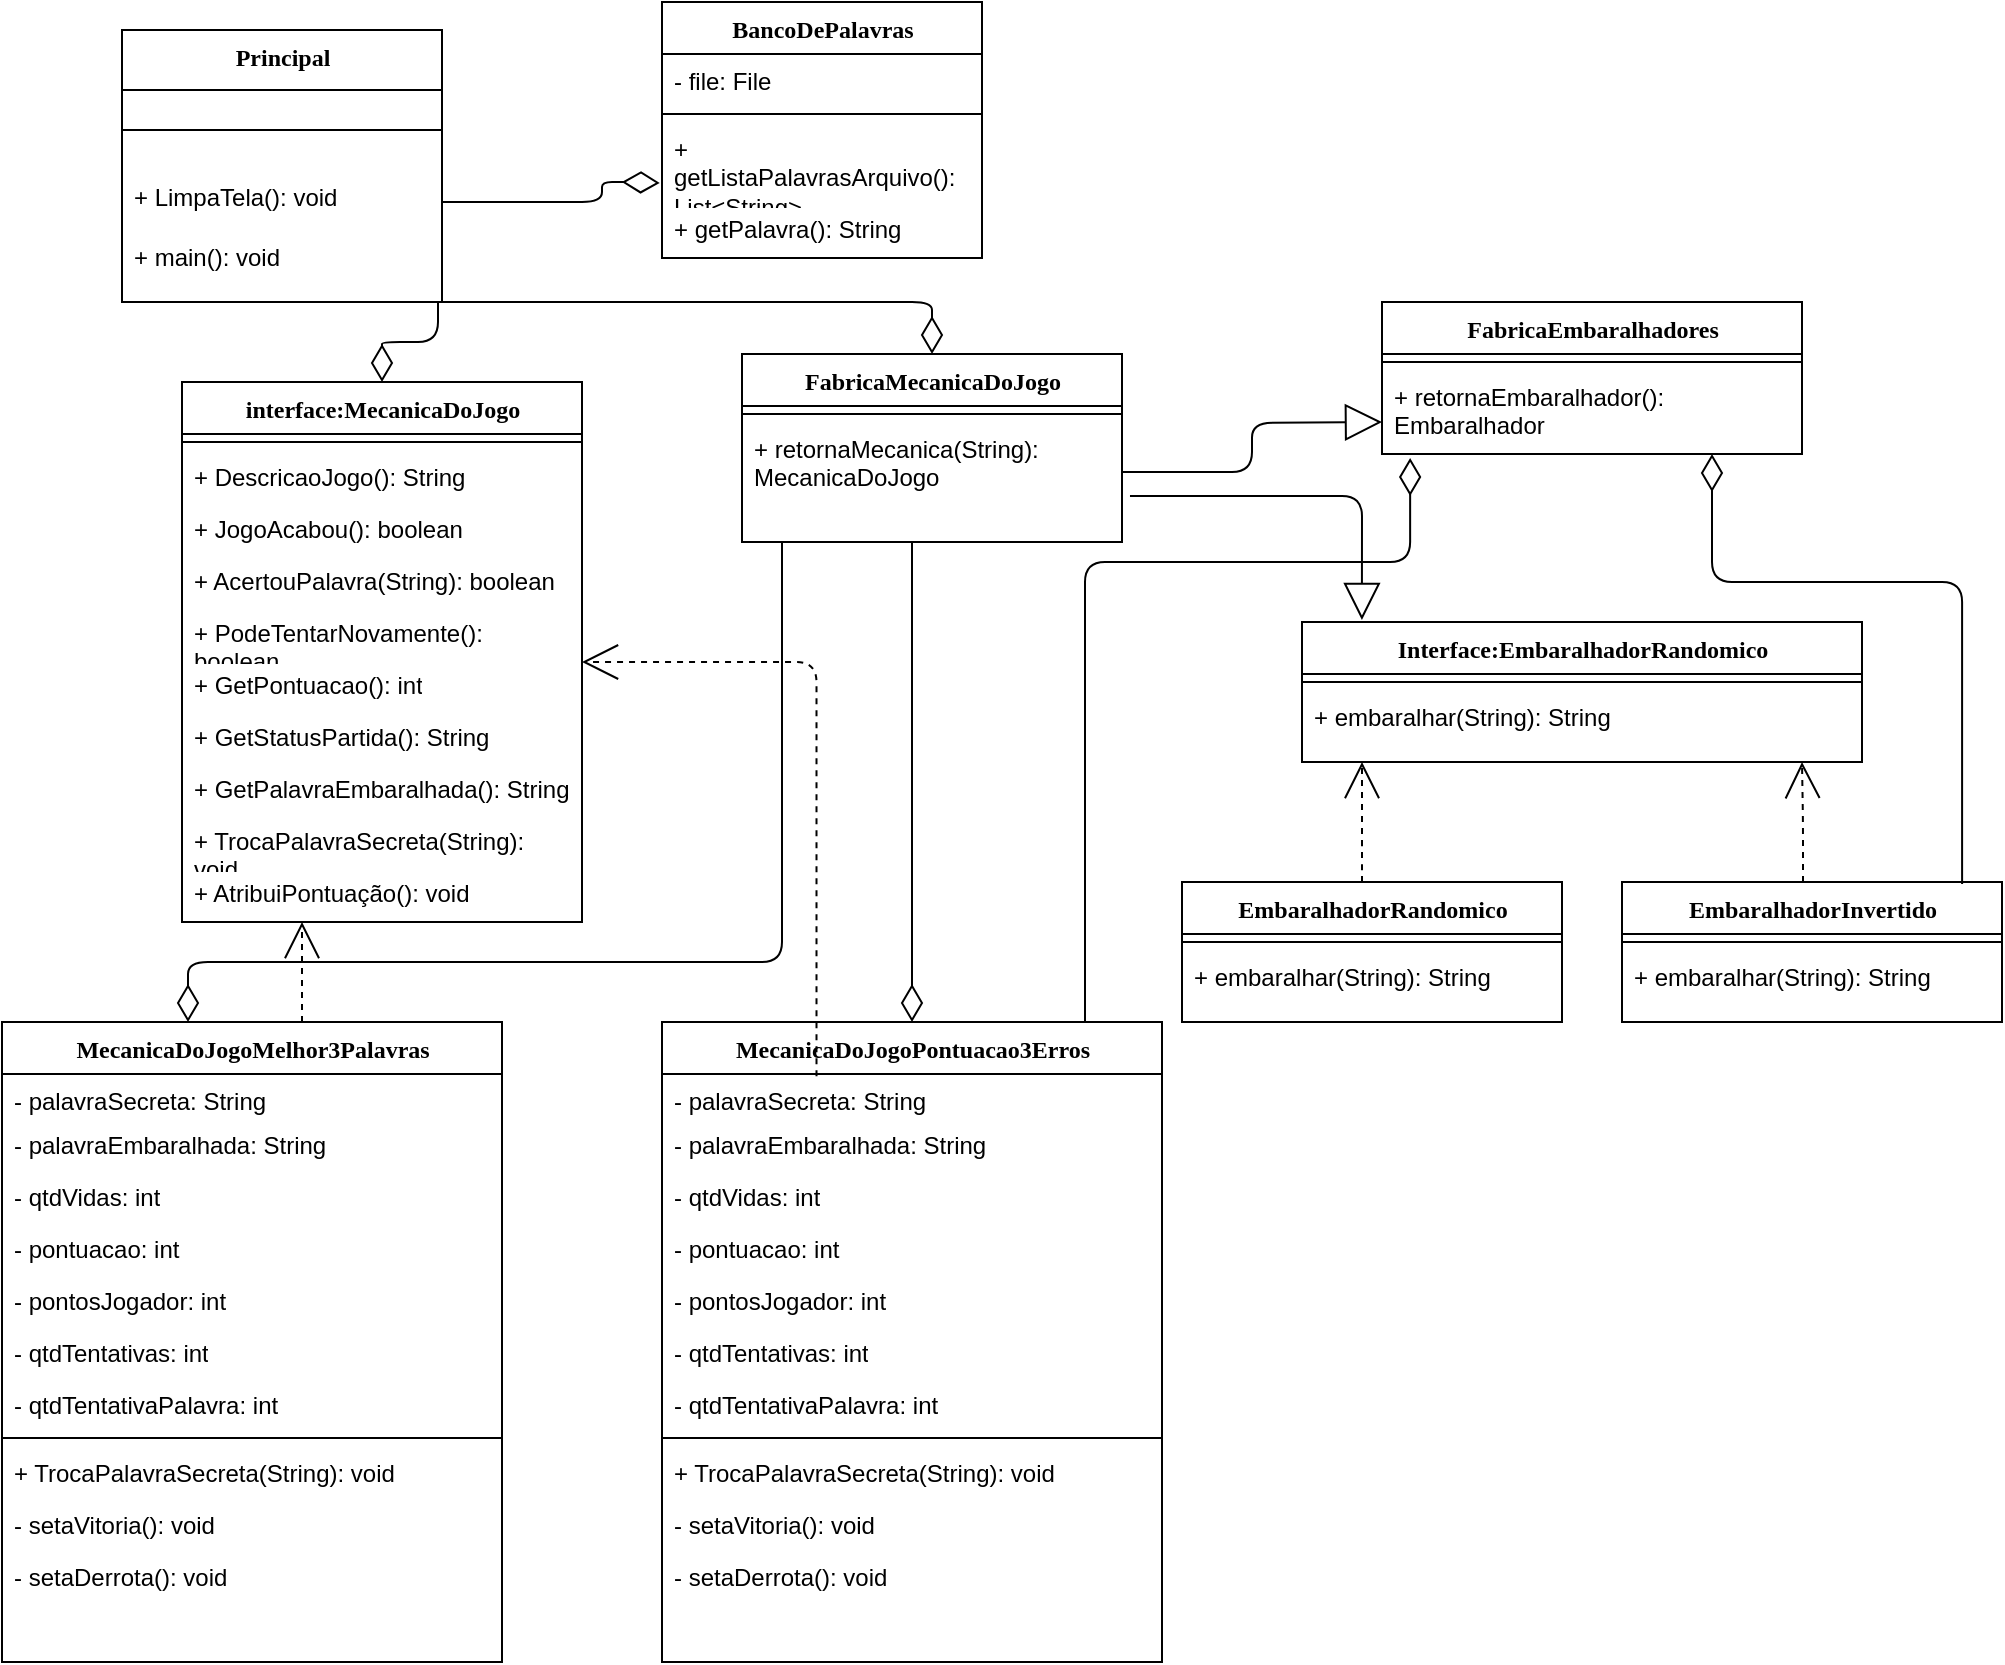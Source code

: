 <mxfile version="14.9.2" type="device"><diagram name="Page-1" id="9f46799a-70d6-7492-0946-bef42562c5a5"><mxGraphModel dx="1240" dy="690" grid="1" gridSize="10" guides="1" tooltips="1" connect="1" arrows="1" fold="1" page="1" pageScale="1" pageWidth="1100" pageHeight="850" background="none" math="0" shadow="0"><root><mxCell id="0"/><mxCell id="1" parent="0"/><mxCell id="78961159f06e98e8-124" style="edgeStyle=orthogonalEdgeStyle;html=1;labelBackgroundColor=none;startFill=0;startSize=8;endArrow=diamondThin;endFill=0;endSize=16;fontFamily=Verdana;fontSize=12;entryX=-0.007;entryY=0.762;entryDx=0;entryDy=0;entryPerimeter=0;" parent="1" target="78961159f06e98e8-78" edge="1"><mxGeometry relative="1" as="geometry"><Array as="points"><mxPoint x="240" y="110"/><mxPoint x="330" y="110"/><mxPoint x="330" y="100"/><mxPoint x="340" y="100"/></Array><mxPoint x="240" y="120" as="sourcePoint"/><mxPoint x="350" y="100" as="targetPoint"/></mxGeometry></mxCell><mxCell id="78961159f06e98e8-17" value="Principal" style="swimlane;html=1;fontStyle=1;align=center;verticalAlign=top;childLayout=stackLayout;horizontal=1;startSize=30;horizontalStack=0;resizeParent=1;resizeLast=0;collapsible=1;marginBottom=0;swimlaneFillColor=#ffffff;rounded=0;shadow=0;comic=0;labelBackgroundColor=none;strokeWidth=1;fillColor=none;fontFamily=Verdana;fontSize=12" parent="1" vertex="1"><mxGeometry x="90" y="24" width="160" height="136" as="geometry"/></mxCell><mxCell id="78961159f06e98e8-19" value="" style="line;html=1;strokeWidth=1;fillColor=none;align=left;verticalAlign=middle;spacingTop=-1;spacingLeft=3;spacingRight=3;rotatable=0;labelPosition=right;points=[];portConstraint=eastwest;" parent="78961159f06e98e8-17" vertex="1"><mxGeometry y="30" width="160" height="40" as="geometry"/></mxCell><mxCell id="78961159f06e98e8-20" value="+ LimpaTela(): void" style="text;html=1;strokeColor=none;fillColor=none;align=left;verticalAlign=top;spacingLeft=4;spacingRight=4;whiteSpace=wrap;overflow=hidden;rotatable=0;points=[[0,0.5],[1,0.5]];portConstraint=eastwest;" parent="78961159f06e98e8-17" vertex="1"><mxGeometry y="70" width="160" height="30" as="geometry"/></mxCell><mxCell id="78961159f06e98e8-27" value="+ main(): void" style="text;html=1;strokeColor=none;fillColor=none;align=left;verticalAlign=top;spacingLeft=4;spacingRight=4;whiteSpace=wrap;overflow=hidden;rotatable=0;points=[[0,0.5],[1,0.5]];portConstraint=eastwest;" parent="78961159f06e98e8-17" vertex="1"><mxGeometry y="100" width="160" height="20" as="geometry"/></mxCell><mxCell id="78961159f06e98e8-30" value="FabricaMecanicaDoJogo" style="swimlane;html=1;fontStyle=1;align=center;verticalAlign=top;childLayout=stackLayout;horizontal=1;startSize=26;horizontalStack=0;resizeParent=1;resizeLast=0;collapsible=1;marginBottom=0;swimlaneFillColor=#ffffff;rounded=0;shadow=0;comic=0;labelBackgroundColor=none;strokeWidth=1;fillColor=none;fontFamily=Verdana;fontSize=12" parent="1" vertex="1"><mxGeometry x="400" y="186" width="190" height="94" as="geometry"><mxRectangle x="430" y="83" width="200" height="26" as="alternateBounds"/></mxGeometry></mxCell><mxCell id="78961159f06e98e8-38" value="" style="line;html=1;strokeWidth=1;fillColor=none;align=left;verticalAlign=middle;spacingTop=-1;spacingLeft=3;spacingRight=3;rotatable=0;labelPosition=right;points=[];portConstraint=eastwest;" parent="78961159f06e98e8-30" vertex="1"><mxGeometry y="26" width="190" height="8" as="geometry"/></mxCell><mxCell id="78961159f06e98e8-39" value="+ retornaMecanica(String): MecanicaDoJogo" style="text;html=1;strokeColor=none;fillColor=none;align=left;verticalAlign=top;spacingLeft=4;spacingRight=4;whiteSpace=wrap;overflow=hidden;rotatable=0;points=[[0,0.5],[1,0.5]];portConstraint=eastwest;" parent="78961159f06e98e8-30" vertex="1"><mxGeometry y="34" width="190" height="50" as="geometry"/></mxCell><mxCell id="78961159f06e98e8-43" value="FabricaEmbaralhadores" style="swimlane;html=1;fontStyle=1;align=center;verticalAlign=top;childLayout=stackLayout;horizontal=1;startSize=26;horizontalStack=0;resizeParent=1;resizeLast=0;collapsible=1;marginBottom=0;swimlaneFillColor=#ffffff;rounded=0;shadow=0;comic=0;labelBackgroundColor=none;strokeWidth=1;fillColor=none;fontFamily=Verdana;fontSize=12" parent="1" vertex="1"><mxGeometry x="720" y="160" width="210" height="76" as="geometry"/></mxCell><mxCell id="78961159f06e98e8-51" value="" style="line;html=1;strokeWidth=1;fillColor=none;align=left;verticalAlign=middle;spacingTop=-1;spacingLeft=3;spacingRight=3;rotatable=0;labelPosition=right;points=[];portConstraint=eastwest;" parent="78961159f06e98e8-43" vertex="1"><mxGeometry y="26" width="210" height="8" as="geometry"/></mxCell><mxCell id="78961159f06e98e8-52" value="+ retornaEmbaralhador(): Embaralhador" style="text;html=1;strokeColor=none;fillColor=none;align=left;verticalAlign=top;spacingLeft=4;spacingRight=4;whiteSpace=wrap;overflow=hidden;rotatable=0;points=[[0,0.5],[1,0.5]];portConstraint=eastwest;" parent="78961159f06e98e8-43" vertex="1"><mxGeometry y="34" width="210" height="42" as="geometry"/></mxCell><mxCell id="78961159f06e98e8-69" value="BancoDePalavras" style="swimlane;html=1;fontStyle=1;align=center;verticalAlign=top;childLayout=stackLayout;horizontal=1;startSize=26;horizontalStack=0;resizeParent=1;resizeLast=0;collapsible=1;marginBottom=0;swimlaneFillColor=#ffffff;rounded=0;shadow=0;comic=0;labelBackgroundColor=none;strokeWidth=1;fillColor=none;fontFamily=Verdana;fontSize=12" parent="1" vertex="1"><mxGeometry x="360" y="10" width="160" height="128" as="geometry"/></mxCell><mxCell id="78961159f06e98e8-70" value="- file: File" style="text;html=1;strokeColor=none;fillColor=none;align=left;verticalAlign=top;spacingLeft=4;spacingRight=4;whiteSpace=wrap;overflow=hidden;rotatable=0;points=[[0,0.5],[1,0.5]];portConstraint=eastwest;" parent="78961159f06e98e8-69" vertex="1"><mxGeometry y="26" width="160" height="26" as="geometry"/></mxCell><mxCell id="78961159f06e98e8-77" value="" style="line;html=1;strokeWidth=1;fillColor=none;align=left;verticalAlign=middle;spacingTop=-1;spacingLeft=3;spacingRight=3;rotatable=0;labelPosition=right;points=[];portConstraint=eastwest;" parent="78961159f06e98e8-69" vertex="1"><mxGeometry y="52" width="160" height="8" as="geometry"/></mxCell><mxCell id="78961159f06e98e8-78" value="+ getListaPalavrasArquivo(): List&amp;lt;String&amp;gt;" style="text;html=1;strokeColor=none;fillColor=none;align=left;verticalAlign=top;spacingLeft=4;spacingRight=4;whiteSpace=wrap;overflow=hidden;rotatable=0;points=[[0,0.5],[1,0.5]];portConstraint=eastwest;" parent="78961159f06e98e8-69" vertex="1"><mxGeometry y="60" width="160" height="40" as="geometry"/></mxCell><mxCell id="78961159f06e98e8-79" value="+ getPalavra(): String" style="text;html=1;strokeColor=none;fillColor=none;align=left;verticalAlign=top;spacingLeft=4;spacingRight=4;whiteSpace=wrap;overflow=hidden;rotatable=0;points=[[0,0.5],[1,0.5]];portConstraint=eastwest;" parent="78961159f06e98e8-69" vertex="1"><mxGeometry y="100" width="160" height="26" as="geometry"/></mxCell><mxCell id="78961159f06e98e8-82" value="EmbaralhadorRandomico" style="swimlane;html=1;fontStyle=1;align=center;verticalAlign=top;childLayout=stackLayout;horizontal=1;startSize=26;horizontalStack=0;resizeParent=1;resizeLast=0;collapsible=1;marginBottom=0;swimlaneFillColor=#ffffff;rounded=0;shadow=0;comic=0;labelBackgroundColor=none;strokeWidth=1;fillColor=none;fontFamily=Verdana;fontSize=12" parent="1" vertex="1"><mxGeometry x="620" y="450" width="190" height="70" as="geometry"/></mxCell><mxCell id="78961159f06e98e8-90" value="" style="line;html=1;strokeWidth=1;fillColor=none;align=left;verticalAlign=middle;spacingTop=-1;spacingLeft=3;spacingRight=3;rotatable=0;labelPosition=right;points=[];portConstraint=eastwest;" parent="78961159f06e98e8-82" vertex="1"><mxGeometry y="26" width="190" height="8" as="geometry"/></mxCell><mxCell id="78961159f06e98e8-91" value="+ embaralhar(String): String" style="text;html=1;strokeColor=none;fillColor=none;align=left;verticalAlign=top;spacingLeft=4;spacingRight=4;whiteSpace=wrap;overflow=hidden;rotatable=0;points=[[0,0.5],[1,0.5]];portConstraint=eastwest;" parent="78961159f06e98e8-82" vertex="1"><mxGeometry y="34" width="190" height="26" as="geometry"/></mxCell><mxCell id="78961159f06e98e8-121" style="edgeStyle=elbowEdgeStyle;html=1;labelBackgroundColor=none;startFill=0;startSize=8;endArrow=diamondThin;endFill=0;endSize=16;fontFamily=Verdana;fontSize=12;elbow=vertical;" parent="1" target="78961159f06e98e8-30" edge="1"><mxGeometry relative="1" as="geometry"><mxPoint x="250" y="160" as="sourcePoint"/><Array as="points"><mxPoint x="310" y="160"/></Array></mxGeometry></mxCell><mxCell id="QCa9iUOVJ9sfx8IYpacT-7" value="MecanicaDoJogoPontuacao3Erros" style="swimlane;html=1;fontStyle=1;align=center;verticalAlign=top;childLayout=stackLayout;horizontal=1;startSize=26;horizontalStack=0;resizeParent=1;resizeLast=0;collapsible=1;marginBottom=0;swimlaneFillColor=#ffffff;rounded=0;shadow=0;comic=0;labelBackgroundColor=none;strokeWidth=1;fillColor=none;fontFamily=Verdana;fontSize=12" vertex="1" parent="1"><mxGeometry x="360" y="520" width="250" height="320" as="geometry"><mxRectangle x="290" y="425" width="260" height="26" as="alternateBounds"/></mxGeometry></mxCell><mxCell id="QCa9iUOVJ9sfx8IYpacT-8" value="- palavraSecreta: String" style="text;html=1;strokeColor=none;fillColor=none;align=left;verticalAlign=top;spacingLeft=4;spacingRight=4;whiteSpace=wrap;overflow=hidden;rotatable=0;points=[[0,0.5],[1,0.5]];portConstraint=eastwest;" vertex="1" parent="QCa9iUOVJ9sfx8IYpacT-7"><mxGeometry y="26" width="250" height="22" as="geometry"/></mxCell><mxCell id="QCa9iUOVJ9sfx8IYpacT-9" value="- palavraEmbaralhada: String" style="text;html=1;strokeColor=none;fillColor=none;align=left;verticalAlign=top;spacingLeft=4;spacingRight=4;whiteSpace=wrap;overflow=hidden;rotatable=0;points=[[0,0.5],[1,0.5]];portConstraint=eastwest;" vertex="1" parent="QCa9iUOVJ9sfx8IYpacT-7"><mxGeometry y="48" width="250" height="26" as="geometry"/></mxCell><mxCell id="QCa9iUOVJ9sfx8IYpacT-10" value="- qtdVidas: int" style="text;html=1;strokeColor=none;fillColor=none;align=left;verticalAlign=top;spacingLeft=4;spacingRight=4;whiteSpace=wrap;overflow=hidden;rotatable=0;points=[[0,0.5],[1,0.5]];portConstraint=eastwest;" vertex="1" parent="QCa9iUOVJ9sfx8IYpacT-7"><mxGeometry y="74" width="250" height="26" as="geometry"/></mxCell><mxCell id="QCa9iUOVJ9sfx8IYpacT-11" value="- pontuacao: int" style="text;html=1;strokeColor=none;fillColor=none;align=left;verticalAlign=top;spacingLeft=4;spacingRight=4;whiteSpace=wrap;overflow=hidden;rotatable=0;points=[[0,0.5],[1,0.5]];portConstraint=eastwest;" vertex="1" parent="QCa9iUOVJ9sfx8IYpacT-7"><mxGeometry y="100" width="250" height="26" as="geometry"/></mxCell><mxCell id="QCa9iUOVJ9sfx8IYpacT-12" value="- pontosJogador: int" style="text;html=1;strokeColor=none;fillColor=none;align=left;verticalAlign=top;spacingLeft=4;spacingRight=4;whiteSpace=wrap;overflow=hidden;rotatable=0;points=[[0,0.5],[1,0.5]];portConstraint=eastwest;" vertex="1" parent="QCa9iUOVJ9sfx8IYpacT-7"><mxGeometry y="126" width="250" height="26" as="geometry"/></mxCell><mxCell id="QCa9iUOVJ9sfx8IYpacT-13" value="- qtdTentativas: int" style="text;html=1;strokeColor=none;fillColor=none;align=left;verticalAlign=top;spacingLeft=4;spacingRight=4;whiteSpace=wrap;overflow=hidden;rotatable=0;points=[[0,0.5],[1,0.5]];portConstraint=eastwest;" vertex="1" parent="QCa9iUOVJ9sfx8IYpacT-7"><mxGeometry y="152" width="250" height="26" as="geometry"/></mxCell><mxCell id="QCa9iUOVJ9sfx8IYpacT-14" value="- qtdTentativaPalavra: int" style="text;html=1;strokeColor=none;fillColor=none;align=left;verticalAlign=top;spacingLeft=4;spacingRight=4;whiteSpace=wrap;overflow=hidden;rotatable=0;points=[[0,0.5],[1,0.5]];portConstraint=eastwest;" vertex="1" parent="QCa9iUOVJ9sfx8IYpacT-7"><mxGeometry y="178" width="250" height="26" as="geometry"/></mxCell><mxCell id="QCa9iUOVJ9sfx8IYpacT-15" value="" style="line;html=1;strokeWidth=1;fillColor=none;align=left;verticalAlign=middle;spacingTop=-1;spacingLeft=3;spacingRight=3;rotatable=0;labelPosition=right;points=[];portConstraint=eastwest;" vertex="1" parent="QCa9iUOVJ9sfx8IYpacT-7"><mxGeometry y="204" width="250" height="8" as="geometry"/></mxCell><mxCell id="QCa9iUOVJ9sfx8IYpacT-16" value="+ TrocaPalavraSecreta(String): void" style="text;html=1;strokeColor=none;fillColor=none;align=left;verticalAlign=top;spacingLeft=4;spacingRight=4;whiteSpace=wrap;overflow=hidden;rotatable=0;points=[[0,0.5],[1,0.5]];portConstraint=eastwest;" vertex="1" parent="QCa9iUOVJ9sfx8IYpacT-7"><mxGeometry y="212" width="250" height="26" as="geometry"/></mxCell><mxCell id="QCa9iUOVJ9sfx8IYpacT-17" value="- setaVitoria(): void" style="text;html=1;strokeColor=none;fillColor=none;align=left;verticalAlign=top;spacingLeft=4;spacingRight=4;whiteSpace=wrap;overflow=hidden;rotatable=0;points=[[0,0.5],[1,0.5]];portConstraint=eastwest;" vertex="1" parent="QCa9iUOVJ9sfx8IYpacT-7"><mxGeometry y="238" width="250" height="26" as="geometry"/></mxCell><mxCell id="QCa9iUOVJ9sfx8IYpacT-19" value="- setaDerrota(): void" style="text;html=1;strokeColor=none;fillColor=none;align=left;verticalAlign=top;spacingLeft=4;spacingRight=4;whiteSpace=wrap;overflow=hidden;rotatable=0;points=[[0,0.5],[1,0.5]];portConstraint=eastwest;" vertex="1" parent="QCa9iUOVJ9sfx8IYpacT-7"><mxGeometry y="264" width="250" height="26" as="geometry"/></mxCell><mxCell id="QCa9iUOVJ9sfx8IYpacT-18" style="edgeStyle=elbowEdgeStyle;html=1;labelBackgroundColor=none;startFill=0;startSize=8;endArrow=diamondThin;endFill=0;endSize=16;fontFamily=Verdana;fontSize=12;elbow=vertical;entryX=0.372;entryY=0;entryDx=0;entryDy=0;entryPerimeter=0;" edge="1" parent="1" target="QCa9iUOVJ9sfx8IYpacT-21"><mxGeometry relative="1" as="geometry"><mxPoint x="420" y="280" as="sourcePoint"/><mxPoint x="240" y="452" as="targetPoint"/><Array as="points"><mxPoint x="90" y="490"/><mxPoint x="330" y="260"/><mxPoint x="300" y="270"/><mxPoint x="330" y="260"/><mxPoint x="430" y="310"/></Array></mxGeometry></mxCell><mxCell id="QCa9iUOVJ9sfx8IYpacT-21" value="MecanicaDoJogoMelhor3Palavras" style="swimlane;html=1;fontStyle=1;align=center;verticalAlign=top;childLayout=stackLayout;horizontal=1;startSize=26;horizontalStack=0;resizeParent=1;resizeLast=0;collapsible=1;marginBottom=0;swimlaneFillColor=#ffffff;rounded=0;shadow=0;comic=0;labelBackgroundColor=none;strokeWidth=1;fillColor=none;fontFamily=Verdana;fontSize=12" vertex="1" parent="1"><mxGeometry x="30" y="520" width="250" height="320" as="geometry"><mxRectangle x="290" y="425" width="260" height="26" as="alternateBounds"/></mxGeometry></mxCell><mxCell id="QCa9iUOVJ9sfx8IYpacT-22" value="- palavraSecreta: String" style="text;html=1;strokeColor=none;fillColor=none;align=left;verticalAlign=top;spacingLeft=4;spacingRight=4;whiteSpace=wrap;overflow=hidden;rotatable=0;points=[[0,0.5],[1,0.5]];portConstraint=eastwest;" vertex="1" parent="QCa9iUOVJ9sfx8IYpacT-21"><mxGeometry y="26" width="250" height="22" as="geometry"/></mxCell><mxCell id="QCa9iUOVJ9sfx8IYpacT-23" value="- palavraEmbaralhada: String" style="text;html=1;strokeColor=none;fillColor=none;align=left;verticalAlign=top;spacingLeft=4;spacingRight=4;whiteSpace=wrap;overflow=hidden;rotatable=0;points=[[0,0.5],[1,0.5]];portConstraint=eastwest;" vertex="1" parent="QCa9iUOVJ9sfx8IYpacT-21"><mxGeometry y="48" width="250" height="26" as="geometry"/></mxCell><mxCell id="QCa9iUOVJ9sfx8IYpacT-24" value="- qtdVidas: int" style="text;html=1;strokeColor=none;fillColor=none;align=left;verticalAlign=top;spacingLeft=4;spacingRight=4;whiteSpace=wrap;overflow=hidden;rotatable=0;points=[[0,0.5],[1,0.5]];portConstraint=eastwest;" vertex="1" parent="QCa9iUOVJ9sfx8IYpacT-21"><mxGeometry y="74" width="250" height="26" as="geometry"/></mxCell><mxCell id="QCa9iUOVJ9sfx8IYpacT-25" value="- pontuacao: int" style="text;html=1;strokeColor=none;fillColor=none;align=left;verticalAlign=top;spacingLeft=4;spacingRight=4;whiteSpace=wrap;overflow=hidden;rotatable=0;points=[[0,0.5],[1,0.5]];portConstraint=eastwest;" vertex="1" parent="QCa9iUOVJ9sfx8IYpacT-21"><mxGeometry y="100" width="250" height="26" as="geometry"/></mxCell><mxCell id="QCa9iUOVJ9sfx8IYpacT-26" value="- pontosJogador: int" style="text;html=1;strokeColor=none;fillColor=none;align=left;verticalAlign=top;spacingLeft=4;spacingRight=4;whiteSpace=wrap;overflow=hidden;rotatable=0;points=[[0,0.5],[1,0.5]];portConstraint=eastwest;" vertex="1" parent="QCa9iUOVJ9sfx8IYpacT-21"><mxGeometry y="126" width="250" height="26" as="geometry"/></mxCell><mxCell id="QCa9iUOVJ9sfx8IYpacT-27" value="- qtdTentativas: int" style="text;html=1;strokeColor=none;fillColor=none;align=left;verticalAlign=top;spacingLeft=4;spacingRight=4;whiteSpace=wrap;overflow=hidden;rotatable=0;points=[[0,0.5],[1,0.5]];portConstraint=eastwest;" vertex="1" parent="QCa9iUOVJ9sfx8IYpacT-21"><mxGeometry y="152" width="250" height="26" as="geometry"/></mxCell><mxCell id="QCa9iUOVJ9sfx8IYpacT-28" value="- qtdTentativaPalavra: int" style="text;html=1;strokeColor=none;fillColor=none;align=left;verticalAlign=top;spacingLeft=4;spacingRight=4;whiteSpace=wrap;overflow=hidden;rotatable=0;points=[[0,0.5],[1,0.5]];portConstraint=eastwest;" vertex="1" parent="QCa9iUOVJ9sfx8IYpacT-21"><mxGeometry y="178" width="250" height="26" as="geometry"/></mxCell><mxCell id="QCa9iUOVJ9sfx8IYpacT-29" value="" style="line;html=1;strokeWidth=1;fillColor=none;align=left;verticalAlign=middle;spacingTop=-1;spacingLeft=3;spacingRight=3;rotatable=0;labelPosition=right;points=[];portConstraint=eastwest;" vertex="1" parent="QCa9iUOVJ9sfx8IYpacT-21"><mxGeometry y="204" width="250" height="8" as="geometry"/></mxCell><mxCell id="QCa9iUOVJ9sfx8IYpacT-30" value="+ TrocaPalavraSecreta(String): void" style="text;html=1;strokeColor=none;fillColor=none;align=left;verticalAlign=top;spacingLeft=4;spacingRight=4;whiteSpace=wrap;overflow=hidden;rotatable=0;points=[[0,0.5],[1,0.5]];portConstraint=eastwest;" vertex="1" parent="QCa9iUOVJ9sfx8IYpacT-21"><mxGeometry y="212" width="250" height="26" as="geometry"/></mxCell><mxCell id="QCa9iUOVJ9sfx8IYpacT-31" value="- setaVitoria(): void" style="text;html=1;strokeColor=none;fillColor=none;align=left;verticalAlign=top;spacingLeft=4;spacingRight=4;whiteSpace=wrap;overflow=hidden;rotatable=0;points=[[0,0.5],[1,0.5]];portConstraint=eastwest;" vertex="1" parent="QCa9iUOVJ9sfx8IYpacT-21"><mxGeometry y="238" width="250" height="26" as="geometry"/></mxCell><mxCell id="QCa9iUOVJ9sfx8IYpacT-32" value="- setaDerrota(): void" style="text;html=1;strokeColor=none;fillColor=none;align=left;verticalAlign=top;spacingLeft=4;spacingRight=4;whiteSpace=wrap;overflow=hidden;rotatable=0;points=[[0,0.5],[1,0.5]];portConstraint=eastwest;" vertex="1" parent="QCa9iUOVJ9sfx8IYpacT-21"><mxGeometry y="264" width="250" height="26" as="geometry"/></mxCell><mxCell id="QCa9iUOVJ9sfx8IYpacT-34" style="edgeStyle=elbowEdgeStyle;html=1;labelBackgroundColor=none;startFill=0;startSize=8;endArrow=diamondThin;endFill=0;endSize=16;fontFamily=Verdana;fontSize=12;elbow=vertical;" edge="1" parent="1" target="QCa9iUOVJ9sfx8IYpacT-7"><mxGeometry relative="1" as="geometry"><mxPoint x="485" y="280" as="sourcePoint"/><mxPoint x="422" y="450" as="targetPoint"/></mxGeometry></mxCell><mxCell id="QCa9iUOVJ9sfx8IYpacT-35" value="interface:MecanicaDoJogo" style="swimlane;html=1;fontStyle=1;align=center;verticalAlign=top;childLayout=stackLayout;horizontal=1;startSize=26;horizontalStack=0;resizeParent=1;resizeLast=0;collapsible=1;marginBottom=0;swimlaneFillColor=#ffffff;rounded=0;shadow=0;comic=0;labelBackgroundColor=none;strokeWidth=1;fillColor=none;fontFamily=Verdana;fontSize=12" vertex="1" parent="1"><mxGeometry x="120" y="200" width="200" height="270" as="geometry"/></mxCell><mxCell id="QCa9iUOVJ9sfx8IYpacT-43" value="" style="line;html=1;strokeWidth=1;fillColor=none;align=left;verticalAlign=middle;spacingTop=-1;spacingLeft=3;spacingRight=3;rotatable=0;labelPosition=right;points=[];portConstraint=eastwest;" vertex="1" parent="QCa9iUOVJ9sfx8IYpacT-35"><mxGeometry y="26" width="200" height="8" as="geometry"/></mxCell><mxCell id="QCa9iUOVJ9sfx8IYpacT-44" value="+ DescricaoJogo(): String" style="text;html=1;strokeColor=none;fillColor=none;align=left;verticalAlign=top;spacingLeft=4;spacingRight=4;whiteSpace=wrap;overflow=hidden;rotatable=0;points=[[0,0.5],[1,0.5]];portConstraint=eastwest;" vertex="1" parent="QCa9iUOVJ9sfx8IYpacT-35"><mxGeometry y="34" width="200" height="26" as="geometry"/></mxCell><mxCell id="QCa9iUOVJ9sfx8IYpacT-45" value="+ JogoAcabou(): boolean" style="text;html=1;strokeColor=none;fillColor=none;align=left;verticalAlign=top;spacingLeft=4;spacingRight=4;whiteSpace=wrap;overflow=hidden;rotatable=0;points=[[0,0.5],[1,0.5]];portConstraint=eastwest;" vertex="1" parent="QCa9iUOVJ9sfx8IYpacT-35"><mxGeometry y="60" width="200" height="26" as="geometry"/></mxCell><mxCell id="QCa9iUOVJ9sfx8IYpacT-48" value="+ AcertouPalavra(String): boolean" style="text;html=1;strokeColor=none;fillColor=none;align=left;verticalAlign=top;spacingLeft=4;spacingRight=4;whiteSpace=wrap;overflow=hidden;rotatable=0;points=[[0,0.5],[1,0.5]];portConstraint=eastwest;" vertex="1" parent="QCa9iUOVJ9sfx8IYpacT-35"><mxGeometry y="86" width="200" height="26" as="geometry"/></mxCell><mxCell id="QCa9iUOVJ9sfx8IYpacT-49" value="+ PodeTentarNovamente(): boolean" style="text;html=1;strokeColor=none;fillColor=none;align=left;verticalAlign=top;spacingLeft=4;spacingRight=4;whiteSpace=wrap;overflow=hidden;rotatable=0;points=[[0,0.5],[1,0.5]];portConstraint=eastwest;" vertex="1" parent="QCa9iUOVJ9sfx8IYpacT-35"><mxGeometry y="112" width="200" height="26" as="geometry"/></mxCell><mxCell id="QCa9iUOVJ9sfx8IYpacT-50" value="+ GetPontuacao(): int" style="text;html=1;strokeColor=none;fillColor=none;align=left;verticalAlign=top;spacingLeft=4;spacingRight=4;whiteSpace=wrap;overflow=hidden;rotatable=0;points=[[0,0.5],[1,0.5]];portConstraint=eastwest;" vertex="1" parent="QCa9iUOVJ9sfx8IYpacT-35"><mxGeometry y="138" width="200" height="26" as="geometry"/></mxCell><mxCell id="QCa9iUOVJ9sfx8IYpacT-54" value="+ GetStatusPartida(): String" style="text;html=1;strokeColor=none;fillColor=none;align=left;verticalAlign=top;spacingLeft=4;spacingRight=4;whiteSpace=wrap;overflow=hidden;rotatable=0;points=[[0,0.5],[1,0.5]];portConstraint=eastwest;" vertex="1" parent="QCa9iUOVJ9sfx8IYpacT-35"><mxGeometry y="164" width="200" height="26" as="geometry"/></mxCell><mxCell id="QCa9iUOVJ9sfx8IYpacT-53" value="+ GetPalavraEmbaralhada(): String" style="text;html=1;strokeColor=none;fillColor=none;align=left;verticalAlign=top;spacingLeft=4;spacingRight=4;whiteSpace=wrap;overflow=hidden;rotatable=0;points=[[0,0.5],[1,0.5]];portConstraint=eastwest;" vertex="1" parent="QCa9iUOVJ9sfx8IYpacT-35"><mxGeometry y="190" width="200" height="26" as="geometry"/></mxCell><mxCell id="QCa9iUOVJ9sfx8IYpacT-52" value="+ TrocaPalavraSecreta(String): void" style="text;html=1;strokeColor=none;fillColor=none;align=left;verticalAlign=top;spacingLeft=4;spacingRight=4;whiteSpace=wrap;overflow=hidden;rotatable=0;points=[[0,0.5],[1,0.5]];portConstraint=eastwest;" vertex="1" parent="QCa9iUOVJ9sfx8IYpacT-35"><mxGeometry y="216" width="200" height="26" as="geometry"/></mxCell><mxCell id="QCa9iUOVJ9sfx8IYpacT-51" value="+ AtribuiPontuação(): void" style="text;html=1;strokeColor=none;fillColor=none;align=left;verticalAlign=top;spacingLeft=4;spacingRight=4;whiteSpace=wrap;overflow=hidden;rotatable=0;points=[[0,0.5],[1,0.5]];portConstraint=eastwest;" vertex="1" parent="QCa9iUOVJ9sfx8IYpacT-35"><mxGeometry y="242" width="200" height="26" as="geometry"/></mxCell><mxCell id="QCa9iUOVJ9sfx8IYpacT-46" style="edgeStyle=elbowEdgeStyle;html=1;labelBackgroundColor=none;startFill=0;startSize=8;endArrow=open;endFill=0;endSize=16;fontFamily=Verdana;fontSize=12;elbow=vertical;dashed=1;entryX=0.3;entryY=1.077;entryDx=0;entryDy=0;entryPerimeter=0;" edge="1" parent="1" source="QCa9iUOVJ9sfx8IYpacT-21" target="QCa9iUOVJ9sfx8IYpacT-51"><mxGeometry relative="1" as="geometry"><mxPoint x="125" y="766.0" as="sourcePoint"/><mxPoint x="180" y="550" as="targetPoint"/><Array as="points"><mxPoint x="170" y="590"/><mxPoint x="270" y="830"/></Array></mxGeometry></mxCell><mxCell id="QCa9iUOVJ9sfx8IYpacT-47" style="edgeStyle=elbowEdgeStyle;html=1;labelBackgroundColor=none;startFill=0;startSize=8;endArrow=open;endFill=0;endSize=16;fontFamily=Verdana;fontSize=12;elbow=vertical;dashed=1;exitX=0.309;exitY=0.052;exitDx=0;exitDy=0;exitPerimeter=0;" edge="1" parent="1" source="QCa9iUOVJ9sfx8IYpacT-8"><mxGeometry relative="1" as="geometry"><mxPoint x="440" y="370" as="sourcePoint"/><mxPoint x="320" y="340" as="targetPoint"/><Array as="points"><mxPoint x="470" y="340"/><mxPoint x="530" y="330"/><mxPoint x="330" y="400"/></Array></mxGeometry></mxCell><mxCell id="QCa9iUOVJ9sfx8IYpacT-55" style="edgeStyle=elbowEdgeStyle;html=1;labelBackgroundColor=none;startFill=0;startSize=8;endArrow=diamondThin;endFill=0;endSize=16;fontFamily=Verdana;fontSize=12;elbow=vertical;" edge="1" parent="1" target="QCa9iUOVJ9sfx8IYpacT-35"><mxGeometry relative="1" as="geometry"><mxPoint x="248" y="160" as="sourcePoint"/><mxPoint x="400" y="209" as="targetPoint"/></mxGeometry></mxCell><mxCell id="QCa9iUOVJ9sfx8IYpacT-56" style="edgeStyle=orthogonalEdgeStyle;html=1;labelBackgroundColor=none;startFill=0;startSize=8;endArrow=block;endFill=0;endSize=16;fontFamily=Verdana;fontSize=12;" edge="1" parent="1" source="78961159f06e98e8-39"><mxGeometry relative="1" as="geometry"><mxPoint x="950" y="500" as="sourcePoint"/><mxPoint x="720" y="220" as="targetPoint"/></mxGeometry></mxCell><mxCell id="QCa9iUOVJ9sfx8IYpacT-57" value="EmbaralhadorInvertido" style="swimlane;html=1;fontStyle=1;align=center;verticalAlign=top;childLayout=stackLayout;horizontal=1;startSize=26;horizontalStack=0;resizeParent=1;resizeLast=0;collapsible=1;marginBottom=0;swimlaneFillColor=#ffffff;rounded=0;shadow=0;comic=0;labelBackgroundColor=none;strokeWidth=1;fillColor=none;fontFamily=Verdana;fontSize=12" vertex="1" parent="1"><mxGeometry x="840" y="450" width="190" height="70" as="geometry"/></mxCell><mxCell id="QCa9iUOVJ9sfx8IYpacT-58" value="" style="line;html=1;strokeWidth=1;fillColor=none;align=left;verticalAlign=middle;spacingTop=-1;spacingLeft=3;spacingRight=3;rotatable=0;labelPosition=right;points=[];portConstraint=eastwest;" vertex="1" parent="QCa9iUOVJ9sfx8IYpacT-57"><mxGeometry y="26" width="190" height="8" as="geometry"/></mxCell><mxCell id="QCa9iUOVJ9sfx8IYpacT-59" value="+ embaralhar(String): String" style="text;html=1;strokeColor=none;fillColor=none;align=left;verticalAlign=top;spacingLeft=4;spacingRight=4;whiteSpace=wrap;overflow=hidden;rotatable=0;points=[[0,0.5],[1,0.5]];portConstraint=eastwest;" vertex="1" parent="QCa9iUOVJ9sfx8IYpacT-57"><mxGeometry y="34" width="190" height="26" as="geometry"/></mxCell><mxCell id="QCa9iUOVJ9sfx8IYpacT-60" value="Interface:EmbaralhadorRandomico" style="swimlane;html=1;fontStyle=1;align=center;verticalAlign=top;childLayout=stackLayout;horizontal=1;startSize=26;horizontalStack=0;resizeParent=1;resizeLast=0;collapsible=1;marginBottom=0;swimlaneFillColor=#ffffff;rounded=0;shadow=0;comic=0;labelBackgroundColor=none;strokeWidth=1;fillColor=none;fontFamily=Verdana;fontSize=12" vertex="1" parent="1"><mxGeometry x="680" y="320" width="280" height="70" as="geometry"/></mxCell><mxCell id="QCa9iUOVJ9sfx8IYpacT-61" value="" style="line;html=1;strokeWidth=1;fillColor=none;align=left;verticalAlign=middle;spacingTop=-1;spacingLeft=3;spacingRight=3;rotatable=0;labelPosition=right;points=[];portConstraint=eastwest;" vertex="1" parent="QCa9iUOVJ9sfx8IYpacT-60"><mxGeometry y="26" width="280" height="8" as="geometry"/></mxCell><mxCell id="QCa9iUOVJ9sfx8IYpacT-62" value="+ embaralhar(String): String" style="text;html=1;strokeColor=none;fillColor=none;align=left;verticalAlign=top;spacingLeft=4;spacingRight=4;whiteSpace=wrap;overflow=hidden;rotatable=0;points=[[0,0.5],[1,0.5]];portConstraint=eastwest;" vertex="1" parent="QCa9iUOVJ9sfx8IYpacT-60"><mxGeometry y="34" width="280" height="26" as="geometry"/></mxCell><mxCell id="QCa9iUOVJ9sfx8IYpacT-63" style="edgeStyle=elbowEdgeStyle;html=1;labelBackgroundColor=none;startFill=0;startSize=8;endArrow=open;endFill=0;endSize=16;fontFamily=Verdana;fontSize=12;elbow=vertical;dashed=1;" edge="1" parent="1" source="78961159f06e98e8-82"><mxGeometry relative="1" as="geometry"><mxPoint x="728" y="440" as="sourcePoint"/><mxPoint x="710" y="390" as="targetPoint"/><Array as="points"><mxPoint x="710" y="440"/><mxPoint x="728" y="420"/></Array></mxGeometry></mxCell><mxCell id="QCa9iUOVJ9sfx8IYpacT-64" style="edgeStyle=elbowEdgeStyle;html=1;labelBackgroundColor=none;startFill=0;startSize=8;endArrow=open;endFill=0;endSize=16;fontFamily=Verdana;fontSize=12;elbow=vertical;dashed=1;entryX=0.25;entryY=1;entryDx=0;entryDy=0;" edge="1" parent="1"><mxGeometry relative="1" as="geometry"><mxPoint x="930.5" y="450" as="sourcePoint"/><mxPoint x="930" y="390" as="targetPoint"/><Array as="points"><mxPoint x="930.5" y="420"/></Array></mxGeometry></mxCell><mxCell id="QCa9iUOVJ9sfx8IYpacT-67" style="edgeStyle=elbowEdgeStyle;html=1;labelBackgroundColor=none;startFill=0;startSize=8;endArrow=diamondThin;endFill=0;endSize=16;fontFamily=Verdana;fontSize=12;elbow=vertical;exitX=0.895;exitY=0.014;exitDx=0;exitDy=0;exitPerimeter=0;" edge="1" parent="1" source="QCa9iUOVJ9sfx8IYpacT-57" target="78961159f06e98e8-52"><mxGeometry relative="1" as="geometry"><mxPoint x="960" y="430" as="sourcePoint"/><mxPoint x="230" y="290" as="targetPoint"/><Array as="points"><mxPoint x="885" y="300"/></Array></mxGeometry></mxCell><mxCell id="QCa9iUOVJ9sfx8IYpacT-69" style="edgeStyle=orthogonalEdgeStyle;html=1;labelBackgroundColor=none;startFill=0;startSize=8;endArrow=block;endFill=0;endSize=16;fontFamily=Verdana;fontSize=12;entryX=0.107;entryY=-0.014;entryDx=0;entryDy=0;entryPerimeter=0;exitX=1.021;exitY=0.74;exitDx=0;exitDy=0;exitPerimeter=0;" edge="1" parent="1" source="78961159f06e98e8-39" target="QCa9iUOVJ9sfx8IYpacT-60"><mxGeometry relative="1" as="geometry"><mxPoint x="590" y="229" as="sourcePoint"/><mxPoint x="730" y="230" as="targetPoint"/></mxGeometry></mxCell><mxCell id="QCa9iUOVJ9sfx8IYpacT-70" style="edgeStyle=elbowEdgeStyle;html=1;labelBackgroundColor=none;startFill=0;startSize=8;endArrow=diamondThin;endFill=0;endSize=16;fontFamily=Verdana;fontSize=12;elbow=vertical;entryX=0.067;entryY=1.048;entryDx=0;entryDy=0;entryPerimeter=0;exitX=0.846;exitY=0;exitDx=0;exitDy=0;exitPerimeter=0;" edge="1" parent="1" source="QCa9iUOVJ9sfx8IYpacT-7" target="78961159f06e98e8-52"><mxGeometry relative="1" as="geometry"><mxPoint x="570" y="510" as="sourcePoint"/><mxPoint x="920" y="235.02" as="targetPoint"/><Array as="points"><mxPoint x="620" y="290"/><mxPoint x="620" y="300"/><mxPoint x="960" y="280"/></Array></mxGeometry></mxCell></root></mxGraphModel></diagram></mxfile>